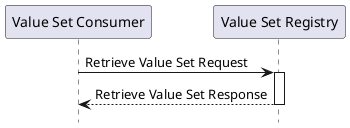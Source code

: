 @startuml
hide footbox

participant "Value Set Consumer" as CON
participant "Value Set Registry" as REG

CON -> REG : Retrieve Value Set Request
activate REG
REG --> CON : Retrieve Value Set Response
deactivate REG


@enduml